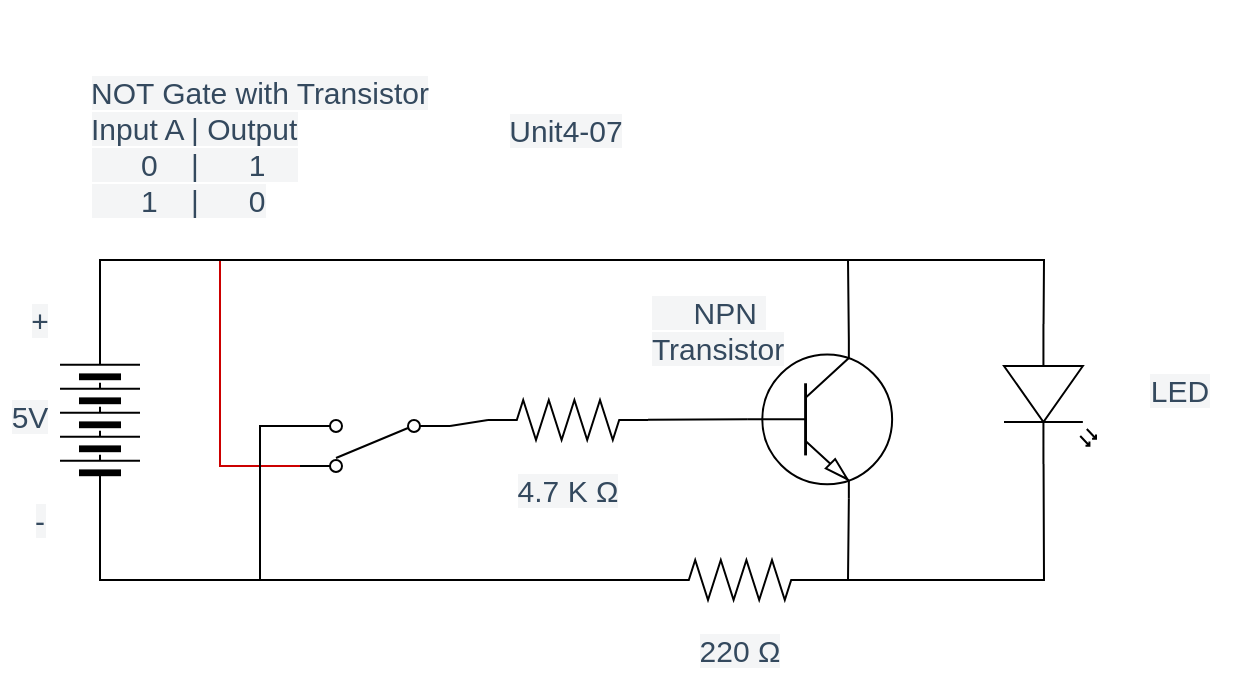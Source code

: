 <mxfile>
    <diagram id="S3_F3bIYdUqPTJyHevy4" name="Page-1">
        <mxGraphModel dx="1264" dy="872" grid="1" gridSize="10" guides="1" tooltips="1" connect="1" arrows="1" fold="1" page="1" pageScale="1" pageWidth="827" pageHeight="1169" math="0" shadow="0">
            <root>
                <mxCell id="0"/>
                <mxCell id="1" parent="0"/>
                <mxCell id="34" style="edgeStyle=none;html=1;rounded=0;endArrow=none;endFill=0;exitX=1;exitY=0.57;exitDx=0;exitDy=0;exitPerimeter=0;entryX=1;entryY=0.5;entryDx=0;entryDy=0;entryPerimeter=0;" edge="1" parent="1" source="2" target="4">
                    <mxGeometry relative="1" as="geometry">
                        <mxPoint x="180" y="520" as="targetPoint"/>
                        <Array as="points">
                            <mxPoint x="652" y="560"/>
                        </Array>
                    </mxGeometry>
                </mxCell>
                <mxCell id="2" value="" style="verticalLabelPosition=bottom;shadow=0;dashed=0;align=center;html=1;verticalAlign=top;shape=mxgraph.electrical.opto_electronics.led_2;pointerEvents=1;rotation=90;" parent="1" vertex="1">
                    <mxGeometry x="620" y="444" width="70" height="46" as="geometry"/>
                </mxCell>
                <mxCell id="3" value="&lt;span style=&quot;color: rgb(52 , 73 , 94) ; font-family: , sans-serif ; font-size: 15px ; text-align: left ; background-color: rgb(244 , 245 , 246)&quot;&gt;220 Ω&lt;/span&gt;" style="text;html=1;align=center;verticalAlign=middle;whiteSpace=wrap;rounded=0;" parent="1" vertex="1">
                    <mxGeometry x="470" y="580" width="60" height="30" as="geometry"/>
                </mxCell>
                <mxCell id="35" style="edgeStyle=none;rounded=0;html=1;entryX=0;entryY=0.5;entryDx=0;entryDy=0;endArrow=none;endFill=0;exitX=0;exitY=0.5;exitDx=0;exitDy=0;exitPerimeter=0;" edge="1" parent="1" source="4" target="5">
                    <mxGeometry relative="1" as="geometry">
                        <Array as="points">
                            <mxPoint x="180" y="560"/>
                        </Array>
                    </mxGeometry>
                </mxCell>
                <mxCell id="4" value="" style="pointerEvents=1;verticalLabelPosition=bottom;shadow=0;dashed=0;align=center;html=1;verticalAlign=top;shape=mxgraph.electrical.resistors.resistor_2;" parent="1" vertex="1">
                    <mxGeometry x="460" y="550" width="80" height="20" as="geometry"/>
                </mxCell>
                <mxCell id="23" style="edgeStyle=none;html=1;rounded=0;endArrow=none;endFill=0;entryX=0.7;entryY=0;entryDx=0;entryDy=0;entryPerimeter=0;" parent="1" source="5" target="21" edge="1">
                    <mxGeometry relative="1" as="geometry">
                        <mxPoint x="560" y="430" as="targetPoint"/>
                        <Array as="points">
                            <mxPoint x="180" y="400"/>
                            <mxPoint x="554" y="400"/>
                        </Array>
                    </mxGeometry>
                </mxCell>
                <mxCell id="24" style="edgeStyle=none;shape=connector;rounded=0;html=1;entryX=1;entryY=0.115;entryDx=0;entryDy=0;entryPerimeter=0;labelBackgroundColor=default;fontFamily=Helvetica;fontSize=11;fontColor=default;endArrow=none;endFill=0;strokeColor=#CC0000;" parent="1" source="5" target="12" edge="1">
                    <mxGeometry relative="1" as="geometry">
                        <Array as="points">
                            <mxPoint x="180" y="400"/>
                            <mxPoint x="240" y="400"/>
                            <mxPoint x="240" y="503"/>
                        </Array>
                    </mxGeometry>
                </mxCell>
                <mxCell id="25" style="edgeStyle=none;shape=connector;rounded=0;html=1;labelBackgroundColor=default;fontFamily=Helvetica;fontSize=11;fontColor=default;endArrow=none;endFill=0;strokeColor=#000000;entryX=1;entryY=0.885;entryDx=0;entryDy=0;entryPerimeter=0;" parent="1" source="5" target="12" edge="1">
                    <mxGeometry relative="1" as="geometry">
                        <mxPoint x="180" y="560" as="targetPoint"/>
                        <Array as="points">
                            <mxPoint x="180" y="560"/>
                            <mxPoint x="260" y="560"/>
                            <mxPoint x="260" y="483"/>
                        </Array>
                    </mxGeometry>
                </mxCell>
                <mxCell id="36" style="edgeStyle=none;rounded=0;html=1;entryX=0;entryY=0.57;entryDx=0;entryDy=0;entryPerimeter=0;endArrow=none;endFill=0;" edge="1" parent="1" source="5" target="2">
                    <mxGeometry relative="1" as="geometry">
                        <Array as="points">
                            <mxPoint x="180" y="400"/>
                            <mxPoint x="652" y="400"/>
                        </Array>
                    </mxGeometry>
                </mxCell>
                <mxCell id="5" value="" style="pointerEvents=1;verticalLabelPosition=bottom;shadow=0;dashed=0;align=center;html=1;verticalAlign=top;shape=mxgraph.electrical.miscellaneous.batteryStack;direction=south;rotation=-180;" parent="1" vertex="1">
                    <mxGeometry x="160" y="440" width="40" height="80" as="geometry"/>
                </mxCell>
                <mxCell id="6" value="&lt;span style=&quot;color: rgb(52 , 73 , 94) ; font-family: , sans-serif ; font-size: 15px ; text-align: left ; background-color: rgb(244 , 245 , 246)&quot;&gt;+&lt;/span&gt;" style="text;html=1;strokeColor=none;fillColor=none;align=center;verticalAlign=middle;whiteSpace=wrap;rounded=0;" parent="1" vertex="1">
                    <mxGeometry x="140" y="420" width="20" height="20" as="geometry"/>
                </mxCell>
                <mxCell id="7" value="&lt;div style=&quot;text-align: left&quot;&gt;&lt;font color=&quot;#34495e&quot;&gt;&lt;span style=&quot;font-size: 15px ; background-color: rgb(244 , 245 , 246)&quot;&gt;-&lt;/span&gt;&lt;/font&gt;&lt;/div&gt;" style="text;html=1;strokeColor=none;fillColor=none;align=center;verticalAlign=middle;whiteSpace=wrap;rounded=0;" parent="1" vertex="1">
                    <mxGeometry x="140" y="520" width="20" height="20" as="geometry"/>
                </mxCell>
                <mxCell id="11" value="&lt;div style=&quot;text-align: left&quot;&gt;&lt;span style=&quot;background-color: rgb(244 , 245 , 246) ; font-size: 15px ; color: rgb(52 , 73 , 94)&quot;&gt;Unit4-07&lt;/span&gt;&lt;/div&gt;" style="text;html=1;strokeColor=none;fillColor=none;align=center;verticalAlign=middle;whiteSpace=wrap;rounded=0;" parent="1" vertex="1">
                    <mxGeometry x="383" y="320" width="60" height="30" as="geometry"/>
                </mxCell>
                <mxCell id="29" style="edgeStyle=none;shape=connector;rounded=0;html=1;entryX=0;entryY=0.5;entryDx=0;entryDy=0;entryPerimeter=0;labelBackgroundColor=default;fontFamily=Helvetica;fontSize=11;fontColor=default;endArrow=none;endFill=0;strokeColor=#000000;exitX=0;exitY=0.885;exitDx=0;exitDy=0;exitPerimeter=0;" parent="1" source="12" target="27" edge="1">
                    <mxGeometry relative="1" as="geometry"/>
                </mxCell>
                <mxCell id="12" value="" style="pointerEvents=1;verticalLabelPosition=bottom;shadow=0;dashed=0;align=center;html=1;verticalAlign=top;shape=mxgraph.electrical.electro-mechanical.2-way_switch;direction=west;" parent="1" vertex="1">
                    <mxGeometry x="280" y="480" width="75" height="26" as="geometry"/>
                </mxCell>
                <mxCell id="15" value="&lt;div style=&quot;text-align: left&quot;&gt;&lt;font color=&quot;#34495e&quot;&gt;&lt;span style=&quot;font-size: 15px ; background-color: rgb(244 , 245 , 246)&quot;&gt;NOT Gate with Transistor&lt;/span&gt;&lt;/font&gt;&lt;/div&gt;&lt;div style=&quot;text-align: left&quot;&gt;&lt;font color=&quot;#34495e&quot;&gt;&lt;span style=&quot;font-size: 15px ; background-color: rgb(244 , 245 , 246)&quot;&gt;Input A | Output&lt;/span&gt;&lt;/font&gt;&lt;/div&gt;&lt;div style=&quot;text-align: left&quot;&gt;&lt;font color=&quot;#34495e&quot;&gt;&lt;span style=&quot;font-size: 15px ; background-color: rgb(244 , 245 , 246)&quot;&gt;&amp;nbsp; &amp;nbsp; &amp;nbsp; 0&amp;nbsp; &amp;nbsp; |&amp;nbsp; &amp;nbsp; &amp;nbsp; 1&amp;nbsp; &amp;nbsp;&amp;nbsp;&lt;/span&gt;&lt;/font&gt;&lt;/div&gt;&lt;div style=&quot;text-align: left&quot;&gt;&lt;font color=&quot;#34495e&quot;&gt;&lt;span style=&quot;font-size: 15px ; background-color: rgb(244 , 245 , 246)&quot;&gt;&amp;nbsp; &amp;nbsp; &amp;nbsp; 1&amp;nbsp; &amp;nbsp; |&amp;nbsp; &amp;nbsp; &amp;nbsp; 0&lt;/span&gt;&lt;/font&gt;&lt;/div&gt;" style="text;html=1;strokeColor=none;fillColor=none;align=center;verticalAlign=middle;whiteSpace=wrap;rounded=0;" parent="1" vertex="1">
                    <mxGeometry x="170" y="270" width="180" height="145" as="geometry"/>
                </mxCell>
                <mxCell id="19" value="&lt;div style=&quot;text-align: left&quot;&gt;&lt;font color=&quot;#34495e&quot;&gt;&lt;span style=&quot;font-size: 15px ; background-color: rgb(244 , 245 , 246)&quot;&gt;LED&lt;/span&gt;&lt;/font&gt;&lt;/div&gt;" style="text;html=1;strokeColor=none;fillColor=none;align=center;verticalAlign=middle;whiteSpace=wrap;rounded=0;" parent="1" vertex="1">
                    <mxGeometry x="690" y="450" width="60" height="30" as="geometry"/>
                </mxCell>
                <mxCell id="20" value="&lt;div style=&quot;text-align: left&quot;&gt;&lt;font color=&quot;#34495e&quot;&gt;&lt;span style=&quot;font-size: 15px ; background-color: rgb(244 , 245 , 246)&quot;&gt;5V&lt;/span&gt;&lt;/font&gt;&lt;/div&gt;" style="text;html=1;strokeColor=none;fillColor=none;align=center;verticalAlign=middle;whiteSpace=wrap;rounded=0;" parent="1" vertex="1">
                    <mxGeometry x="130" y="470" width="30" height="15" as="geometry"/>
                </mxCell>
                <mxCell id="32" style="edgeStyle=none;shape=connector;rounded=0;html=1;entryX=1;entryY=0.5;entryDx=0;entryDy=0;entryPerimeter=0;labelBackgroundColor=default;fontFamily=Helvetica;fontSize=11;fontColor=default;endArrow=none;endFill=0;strokeColor=#000000;exitX=0.7;exitY=1;exitDx=0;exitDy=0;exitPerimeter=0;" parent="1" source="21" target="4" edge="1">
                    <mxGeometry relative="1" as="geometry">
                        <mxPoint x="560" y="520" as="sourcePoint"/>
                        <Array as="points">
                            <mxPoint x="554" y="560"/>
                        </Array>
                    </mxGeometry>
                </mxCell>
                <mxCell id="21" value="" style="verticalLabelPosition=bottom;shadow=0;dashed=0;align=center;html=1;verticalAlign=top;shape=mxgraph.electrical.transistors.npn_transistor_1;direction=west;rotation=-180;" parent="1" vertex="1">
                    <mxGeometry x="500" y="440" width="80" height="79.35" as="geometry"/>
                </mxCell>
                <mxCell id="28" style="edgeStyle=none;shape=connector;rounded=0;html=1;entryX=0;entryY=0.5;entryDx=0;entryDy=0;entryPerimeter=0;labelBackgroundColor=default;fontFamily=Helvetica;fontSize=11;fontColor=default;endArrow=none;endFill=0;strokeColor=#000000;" parent="1" source="27" target="21" edge="1">
                    <mxGeometry relative="1" as="geometry"/>
                </mxCell>
                <mxCell id="27" value="" style="pointerEvents=1;verticalLabelPosition=bottom;shadow=0;dashed=0;align=center;html=1;verticalAlign=top;shape=mxgraph.electrical.resistors.resistor_2;" parent="1" vertex="1">
                    <mxGeometry x="374" y="470" width="80" height="20" as="geometry"/>
                </mxCell>
                <mxCell id="30" value="&lt;span style=&quot;color: rgb(52 , 73 , 94) ; font-family: , sans-serif ; font-size: 15px ; text-align: left ; background-color: rgb(244 , 245 , 246)&quot;&gt;4.7 K Ω&lt;/span&gt;" style="text;html=1;align=center;verticalAlign=middle;whiteSpace=wrap;rounded=0;" parent="1" vertex="1">
                    <mxGeometry x="384" y="500" width="60" height="30" as="geometry"/>
                </mxCell>
                <mxCell id="31" value="&lt;div style=&quot;text-align: left&quot;&gt;&lt;font color=&quot;#34495e&quot;&gt;&lt;span style=&quot;font-size: 15px ; background-color: rgb(244 , 245 , 246)&quot;&gt;&amp;nbsp; &amp;nbsp; &amp;nbsp;NPN&amp;nbsp;&lt;/span&gt;&lt;/font&gt;&lt;/div&gt;&lt;div style=&quot;text-align: left&quot;&gt;&lt;font color=&quot;#34495e&quot;&gt;&lt;span style=&quot;font-size: 15px ; background-color: rgb(244 , 245 , 246)&quot;&gt;Transistor&lt;/span&gt;&lt;/font&gt;&lt;/div&gt;" style="text;html=1;strokeColor=none;fillColor=none;align=center;verticalAlign=middle;whiteSpace=wrap;rounded=0;" parent="1" vertex="1">
                    <mxGeometry x="454" y="415" width="70" height="40" as="geometry"/>
                </mxCell>
            </root>
        </mxGraphModel>
    </diagram>
</mxfile>